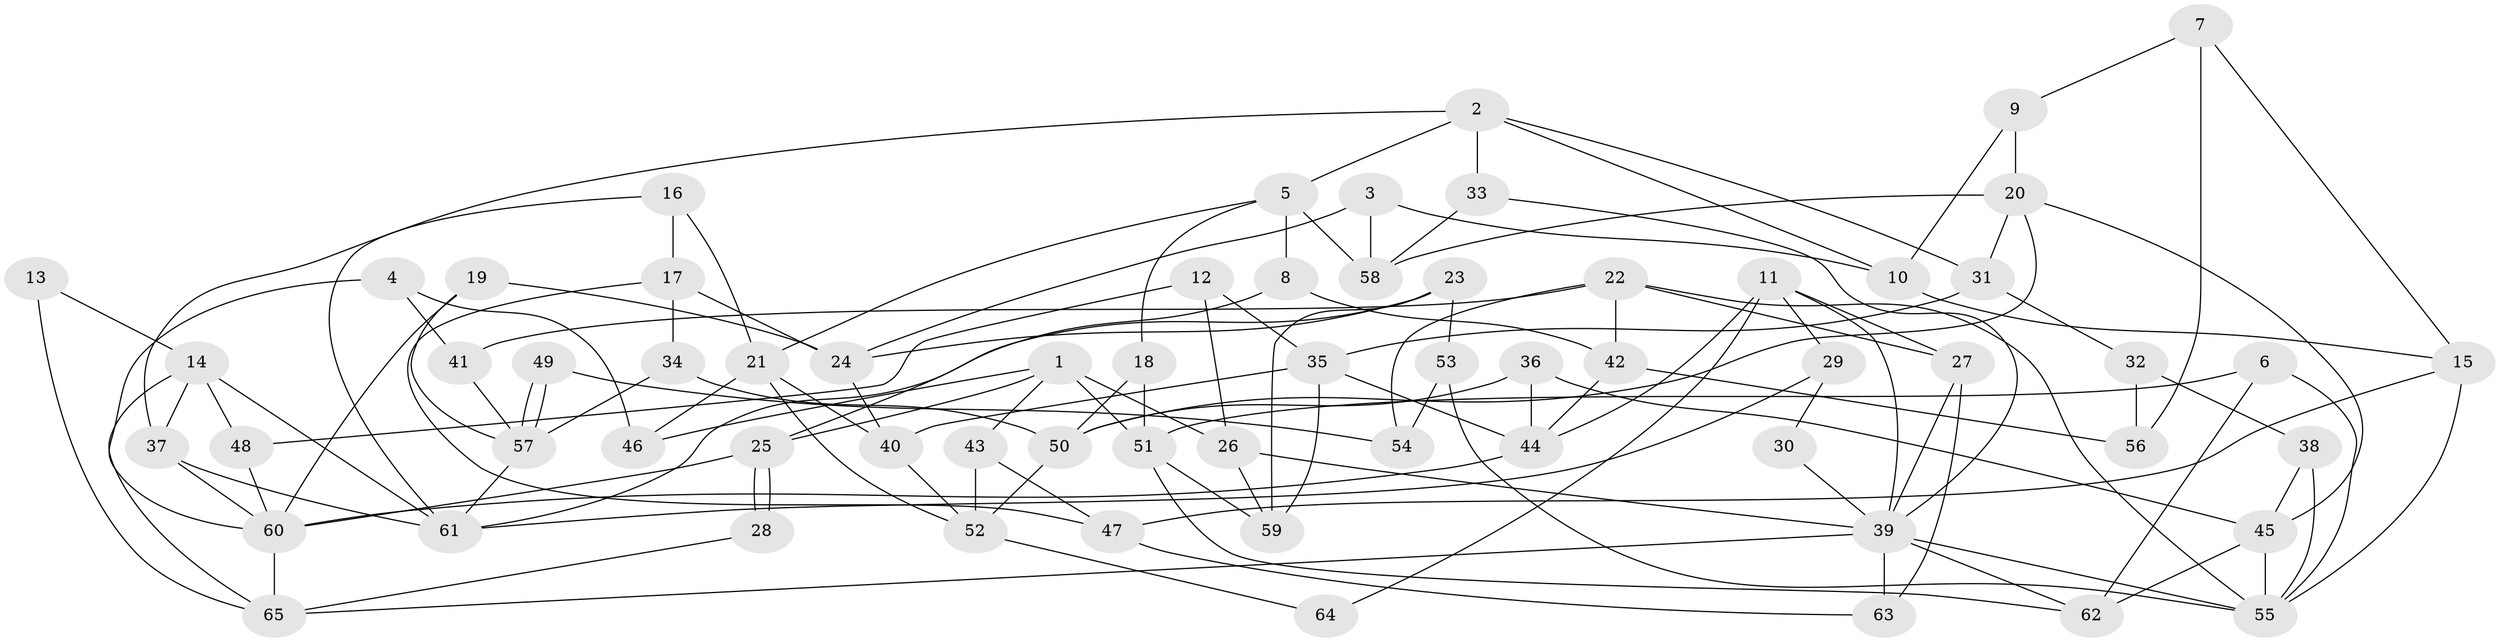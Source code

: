 // coarse degree distribution, {5: 0.1282051282051282, 3: 0.358974358974359, 1: 0.02564102564102564, 4: 0.1282051282051282, 2: 0.15384615384615385, 8: 0.10256410256410256, 9: 0.02564102564102564, 6: 0.05128205128205128, 7: 0.02564102564102564}
// Generated by graph-tools (version 1.1) at 2025/52/03/04/25 21:52:29]
// undirected, 65 vertices, 130 edges
graph export_dot {
graph [start="1"]
  node [color=gray90,style=filled];
  1;
  2;
  3;
  4;
  5;
  6;
  7;
  8;
  9;
  10;
  11;
  12;
  13;
  14;
  15;
  16;
  17;
  18;
  19;
  20;
  21;
  22;
  23;
  24;
  25;
  26;
  27;
  28;
  29;
  30;
  31;
  32;
  33;
  34;
  35;
  36;
  37;
  38;
  39;
  40;
  41;
  42;
  43;
  44;
  45;
  46;
  47;
  48;
  49;
  50;
  51;
  52;
  53;
  54;
  55;
  56;
  57;
  58;
  59;
  60;
  61;
  62;
  63;
  64;
  65;
  1 -- 51;
  1 -- 25;
  1 -- 26;
  1 -- 43;
  1 -- 46;
  2 -- 33;
  2 -- 37;
  2 -- 5;
  2 -- 10;
  2 -- 31;
  3 -- 24;
  3 -- 10;
  3 -- 58;
  4 -- 60;
  4 -- 46;
  4 -- 41;
  5 -- 21;
  5 -- 8;
  5 -- 18;
  5 -- 58;
  6 -- 51;
  6 -- 55;
  6 -- 62;
  7 -- 56;
  7 -- 15;
  7 -- 9;
  8 -- 25;
  8 -- 42;
  9 -- 20;
  9 -- 10;
  10 -- 15;
  11 -- 39;
  11 -- 44;
  11 -- 27;
  11 -- 29;
  11 -- 64;
  12 -- 35;
  12 -- 26;
  12 -- 48;
  13 -- 14;
  13 -- 65;
  14 -- 48;
  14 -- 65;
  14 -- 37;
  14 -- 61;
  15 -- 47;
  15 -- 55;
  16 -- 61;
  16 -- 17;
  16 -- 21;
  17 -- 47;
  17 -- 24;
  17 -- 34;
  18 -- 50;
  18 -- 51;
  19 -- 60;
  19 -- 57;
  19 -- 24;
  20 -- 58;
  20 -- 50;
  20 -- 31;
  20 -- 45;
  21 -- 40;
  21 -- 46;
  21 -- 52;
  22 -- 27;
  22 -- 55;
  22 -- 41;
  22 -- 42;
  22 -- 54;
  23 -- 61;
  23 -- 59;
  23 -- 24;
  23 -- 53;
  24 -- 40;
  25 -- 60;
  25 -- 28;
  25 -- 28;
  26 -- 59;
  26 -- 39;
  27 -- 39;
  27 -- 63;
  28 -- 65;
  29 -- 61;
  29 -- 30;
  30 -- 39;
  31 -- 32;
  31 -- 35;
  32 -- 38;
  32 -- 56;
  33 -- 58;
  33 -- 39;
  34 -- 57;
  34 -- 50;
  35 -- 44;
  35 -- 40;
  35 -- 59;
  36 -- 45;
  36 -- 50;
  36 -- 44;
  37 -- 61;
  37 -- 60;
  38 -- 45;
  38 -- 55;
  39 -- 62;
  39 -- 55;
  39 -- 63;
  39 -- 65;
  40 -- 52;
  41 -- 57;
  42 -- 44;
  42 -- 56;
  43 -- 52;
  43 -- 47;
  44 -- 60;
  45 -- 55;
  45 -- 62;
  47 -- 63;
  48 -- 60;
  49 -- 54;
  49 -- 57;
  49 -- 57;
  50 -- 52;
  51 -- 62;
  51 -- 59;
  52 -- 64;
  53 -- 55;
  53 -- 54;
  57 -- 61;
  60 -- 65;
}
